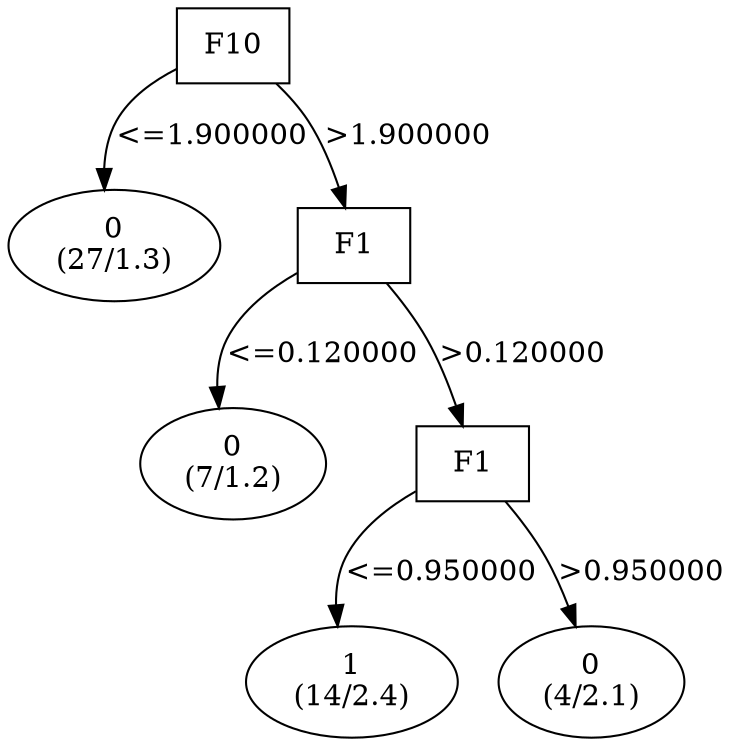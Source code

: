 digraph YaDT {
n0 [ shape=box, label="F10\n"]
n0 -> n1 [label="<=1.900000"]
n1 [ shape=ellipse, label="0\n(27/1.3)"]
n0 -> n2 [label=">1.900000"]
n2 [ shape=box, label="F1\n"]
n2 -> n3 [label="<=0.120000"]
n3 [ shape=ellipse, label="0\n(7/1.2)"]
n2 -> n4 [label=">0.120000"]
n4 [ shape=box, label="F1\n"]
n4 -> n5 [label="<=0.950000"]
n5 [ shape=ellipse, label="1\n(14/2.4)"]
n4 -> n6 [label=">0.950000"]
n6 [ shape=ellipse, label="0\n(4/2.1)"]
}
